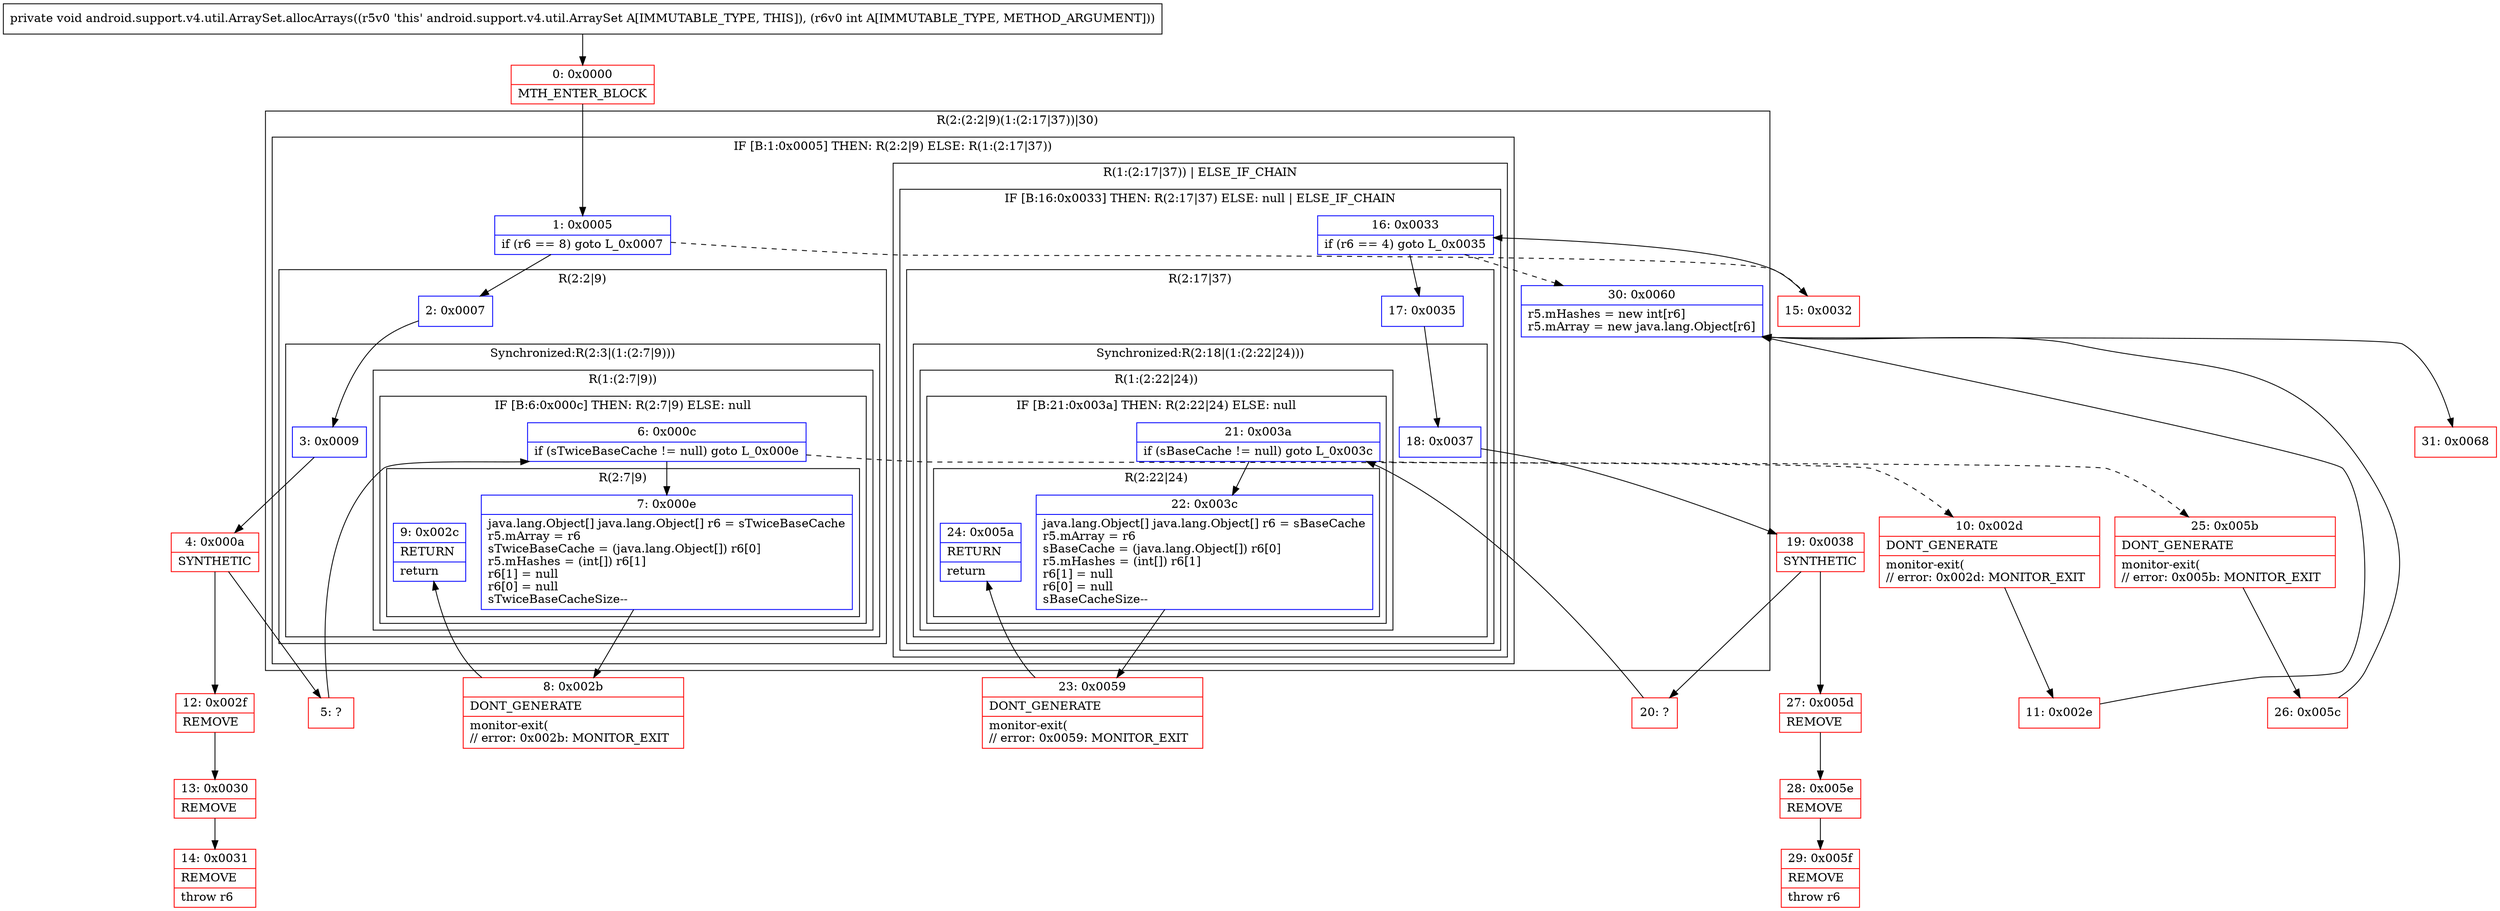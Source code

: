 digraph "CFG forandroid.support.v4.util.ArraySet.allocArrays(I)V" {
subgraph cluster_Region_854931926 {
label = "R(2:(2:2|9)(1:(2:17|37))|30)";
node [shape=record,color=blue];
subgraph cluster_IfRegion_1629591859 {
label = "IF [B:1:0x0005] THEN: R(2:2|9) ELSE: R(1:(2:17|37))";
node [shape=record,color=blue];
Node_1 [shape=record,label="{1\:\ 0x0005|if (r6 == 8) goto L_0x0007\l}"];
subgraph cluster_Region_1260300509 {
label = "R(2:2|9)";
node [shape=record,color=blue];
Node_2 [shape=record,label="{2\:\ 0x0007}"];
subgraph cluster_SynchronizedRegion_1417553661 {
label = "Synchronized:R(2:3|(1:(2:7|9)))";
node [shape=record,color=blue];
Node_3 [shape=record,label="{3\:\ 0x0009}"];
subgraph cluster_Region_1331596845 {
label = "R(1:(2:7|9))";
node [shape=record,color=blue];
subgraph cluster_IfRegion_584810228 {
label = "IF [B:6:0x000c] THEN: R(2:7|9) ELSE: null";
node [shape=record,color=blue];
Node_6 [shape=record,label="{6\:\ 0x000c|if (sTwiceBaseCache != null) goto L_0x000e\l}"];
subgraph cluster_Region_666606320 {
label = "R(2:7|9)";
node [shape=record,color=blue];
Node_7 [shape=record,label="{7\:\ 0x000e|java.lang.Object[] java.lang.Object[] r6 = sTwiceBaseCache\lr5.mArray = r6\lsTwiceBaseCache = (java.lang.Object[]) r6[0]\lr5.mHashes = (int[]) r6[1]\lr6[1] = null\lr6[0] = null\lsTwiceBaseCacheSize\-\-\l}"];
Node_9 [shape=record,label="{9\:\ 0x002c|RETURN\l|return\l}"];
}
}
}
}
}
subgraph cluster_Region_482177586 {
label = "R(1:(2:17|37)) | ELSE_IF_CHAIN\l";
node [shape=record,color=blue];
subgraph cluster_IfRegion_970057366 {
label = "IF [B:16:0x0033] THEN: R(2:17|37) ELSE: null | ELSE_IF_CHAIN\l";
node [shape=record,color=blue];
Node_16 [shape=record,label="{16\:\ 0x0033|if (r6 == 4) goto L_0x0035\l}"];
subgraph cluster_Region_46479463 {
label = "R(2:17|37)";
node [shape=record,color=blue];
Node_17 [shape=record,label="{17\:\ 0x0035}"];
subgraph cluster_SynchronizedRegion_2073090581 {
label = "Synchronized:R(2:18|(1:(2:22|24)))";
node [shape=record,color=blue];
Node_18 [shape=record,label="{18\:\ 0x0037}"];
subgraph cluster_Region_214633399 {
label = "R(1:(2:22|24))";
node [shape=record,color=blue];
subgraph cluster_IfRegion_974694894 {
label = "IF [B:21:0x003a] THEN: R(2:22|24) ELSE: null";
node [shape=record,color=blue];
Node_21 [shape=record,label="{21\:\ 0x003a|if (sBaseCache != null) goto L_0x003c\l}"];
subgraph cluster_Region_1566234943 {
label = "R(2:22|24)";
node [shape=record,color=blue];
Node_22 [shape=record,label="{22\:\ 0x003c|java.lang.Object[] java.lang.Object[] r6 = sBaseCache\lr5.mArray = r6\lsBaseCache = (java.lang.Object[]) r6[0]\lr5.mHashes = (int[]) r6[1]\lr6[1] = null\lr6[0] = null\lsBaseCacheSize\-\-\l}"];
Node_24 [shape=record,label="{24\:\ 0x005a|RETURN\l|return\l}"];
}
}
}
}
}
}
}
}
Node_30 [shape=record,label="{30\:\ 0x0060|r5.mHashes = new int[r6]\lr5.mArray = new java.lang.Object[r6]\l}"];
}
Node_0 [shape=record,color=red,label="{0\:\ 0x0000|MTH_ENTER_BLOCK\l}"];
Node_4 [shape=record,color=red,label="{4\:\ 0x000a|SYNTHETIC\l}"];
Node_5 [shape=record,color=red,label="{5\:\ ?}"];
Node_8 [shape=record,color=red,label="{8\:\ 0x002b|DONT_GENERATE\l|monitor\-exit(\l\/\/ error: 0x002b: MONITOR_EXIT  \l}"];
Node_10 [shape=record,color=red,label="{10\:\ 0x002d|DONT_GENERATE\l|monitor\-exit(\l\/\/ error: 0x002d: MONITOR_EXIT  \l}"];
Node_11 [shape=record,color=red,label="{11\:\ 0x002e}"];
Node_12 [shape=record,color=red,label="{12\:\ 0x002f|REMOVE\l}"];
Node_13 [shape=record,color=red,label="{13\:\ 0x0030|REMOVE\l}"];
Node_14 [shape=record,color=red,label="{14\:\ 0x0031|REMOVE\l|throw r6\l}"];
Node_15 [shape=record,color=red,label="{15\:\ 0x0032}"];
Node_19 [shape=record,color=red,label="{19\:\ 0x0038|SYNTHETIC\l}"];
Node_20 [shape=record,color=red,label="{20\:\ ?}"];
Node_23 [shape=record,color=red,label="{23\:\ 0x0059|DONT_GENERATE\l|monitor\-exit(\l\/\/ error: 0x0059: MONITOR_EXIT  \l}"];
Node_25 [shape=record,color=red,label="{25\:\ 0x005b|DONT_GENERATE\l|monitor\-exit(\l\/\/ error: 0x005b: MONITOR_EXIT  \l}"];
Node_26 [shape=record,color=red,label="{26\:\ 0x005c}"];
Node_27 [shape=record,color=red,label="{27\:\ 0x005d|REMOVE\l}"];
Node_28 [shape=record,color=red,label="{28\:\ 0x005e|REMOVE\l}"];
Node_29 [shape=record,color=red,label="{29\:\ 0x005f|REMOVE\l|throw r6\l}"];
Node_31 [shape=record,color=red,label="{31\:\ 0x0068}"];
MethodNode[shape=record,label="{private void android.support.v4.util.ArraySet.allocArrays((r5v0 'this' android.support.v4.util.ArraySet A[IMMUTABLE_TYPE, THIS]), (r6v0 int A[IMMUTABLE_TYPE, METHOD_ARGUMENT])) }"];
MethodNode -> Node_0;
Node_1 -> Node_2;
Node_1 -> Node_15[style=dashed];
Node_2 -> Node_3;
Node_3 -> Node_4;
Node_6 -> Node_7;
Node_6 -> Node_10[style=dashed];
Node_7 -> Node_8;
Node_16 -> Node_17;
Node_16 -> Node_30[style=dashed];
Node_17 -> Node_18;
Node_18 -> Node_19;
Node_21 -> Node_22;
Node_21 -> Node_25[style=dashed];
Node_22 -> Node_23;
Node_30 -> Node_31;
Node_0 -> Node_1;
Node_4 -> Node_5;
Node_4 -> Node_12;
Node_5 -> Node_6;
Node_8 -> Node_9;
Node_10 -> Node_11;
Node_11 -> Node_30;
Node_12 -> Node_13;
Node_13 -> Node_14;
Node_15 -> Node_16;
Node_19 -> Node_20;
Node_19 -> Node_27;
Node_20 -> Node_21;
Node_23 -> Node_24;
Node_25 -> Node_26;
Node_26 -> Node_30;
Node_27 -> Node_28;
Node_28 -> Node_29;
}

